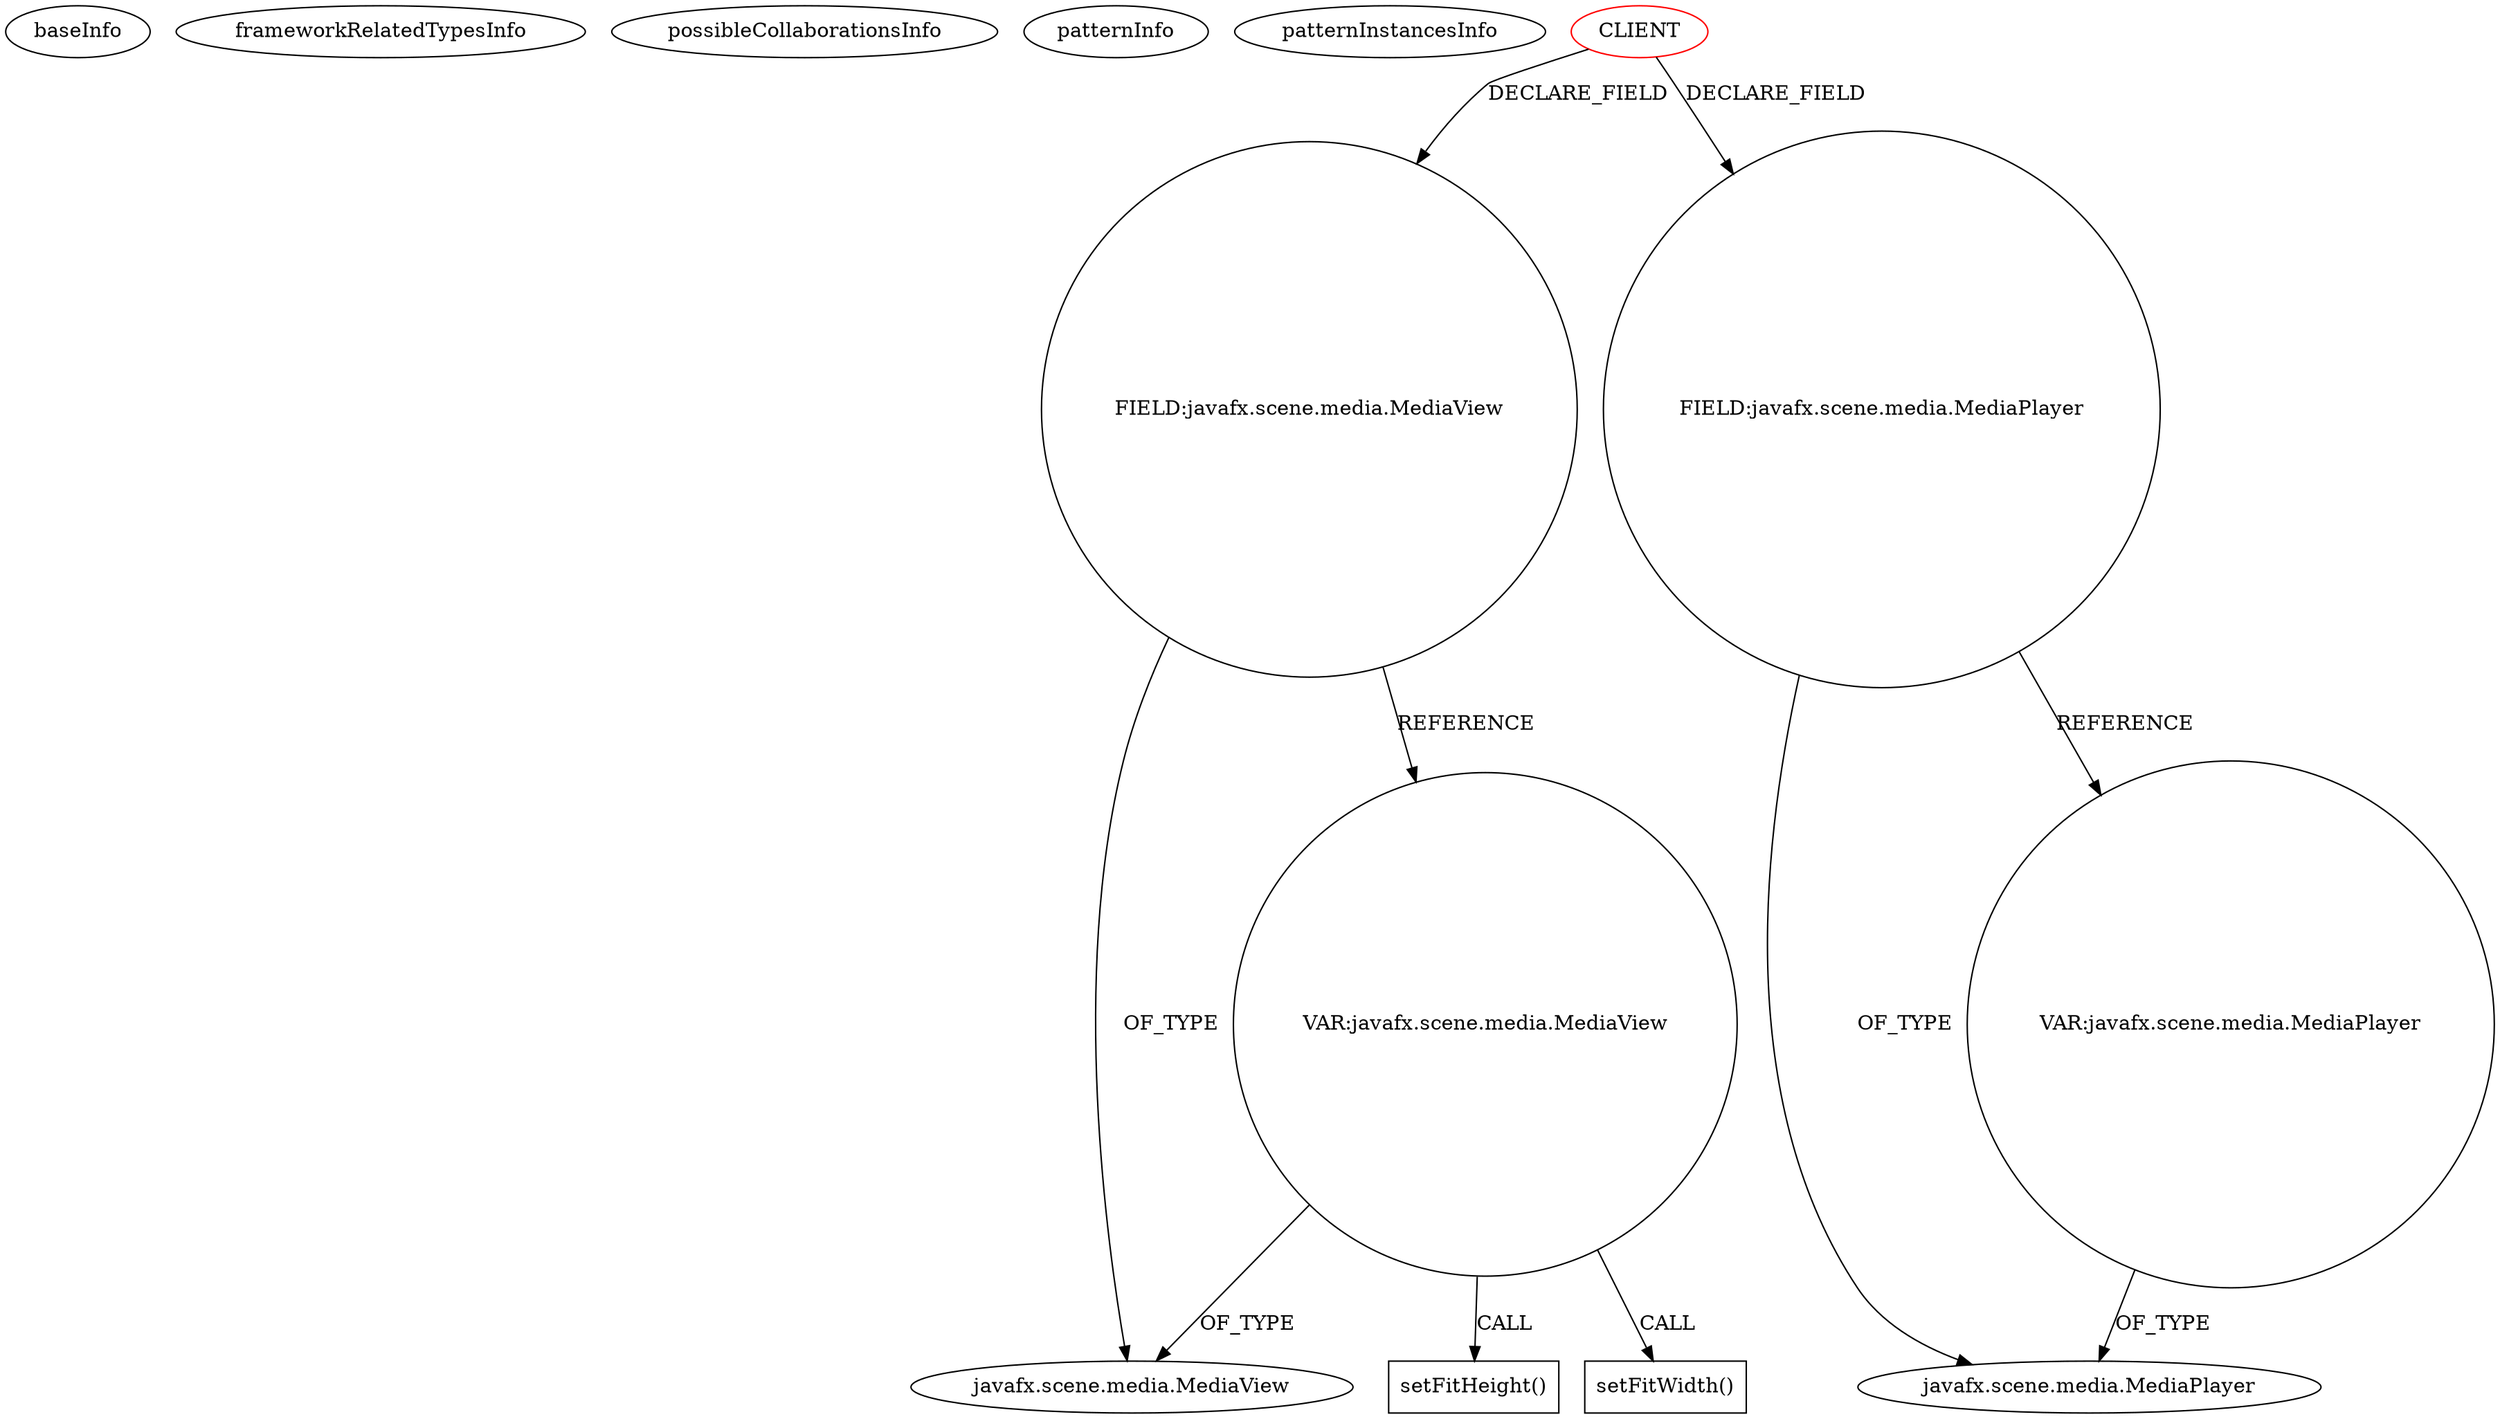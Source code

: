 digraph {
baseInfo[graphId=3333,category="pattern",isAnonymous=false,possibleRelation=false]
frameworkRelatedTypesInfo[]
possibleCollaborationsInfo[]
patternInfo[frequency=2.0,patternRootClient=0]
patternInstancesInfo[0="jackpaparian-FRED_Navigator_Classroom~/jackpaparian-FRED_Navigator_Classroom/FRED_Navigator_Classroom-master/JavaFX Code/FREDNavigatorTopic1/src/frednavigatortopic1/MediaControl.java~MediaControl~3232",1="Williamgood-CST517-VR~/Williamgood-CST517-VR/CST517-VR-master/src/MediaControl.java~MediaControl~1605"]
7[label="javafx.scene.media.MediaView",vertexType="FRAMEWORK_CLASS_TYPE",isFrameworkType=false]
24[label="VAR:javafx.scene.media.MediaView",vertexType="VARIABLE_EXPRESION",isFrameworkType=false,shape=circle]
31[label="setFitHeight()",vertexType="INSIDE_CALL",isFrameworkType=false,shape=box]
25[label="setFitWidth()",vertexType="INSIDE_CALL",isFrameworkType=false,shape=box]
6[label="FIELD:javafx.scene.media.MediaView",vertexType="FIELD_DECLARATION",isFrameworkType=false,shape=circle]
0[label="CLIENT",vertexType="ROOT_CLIENT_CLASS_DECLARATION",isFrameworkType=false,color=red]
8[label="FIELD:javafx.scene.media.MediaPlayer",vertexType="FIELD_DECLARATION",isFrameworkType=false,shape=circle]
9[label="javafx.scene.media.MediaPlayer",vertexType="FRAMEWORK_CLASS_TYPE",isFrameworkType=false]
67[label="VAR:javafx.scene.media.MediaPlayer",vertexType="VARIABLE_EXPRESION",isFrameworkType=false,shape=circle]
6->7[label="OF_TYPE"]
24->25[label="CALL"]
6->24[label="REFERENCE"]
0->8[label="DECLARE_FIELD"]
24->7[label="OF_TYPE"]
24->31[label="CALL"]
8->67[label="REFERENCE"]
0->6[label="DECLARE_FIELD"]
8->9[label="OF_TYPE"]
67->9[label="OF_TYPE"]
}
